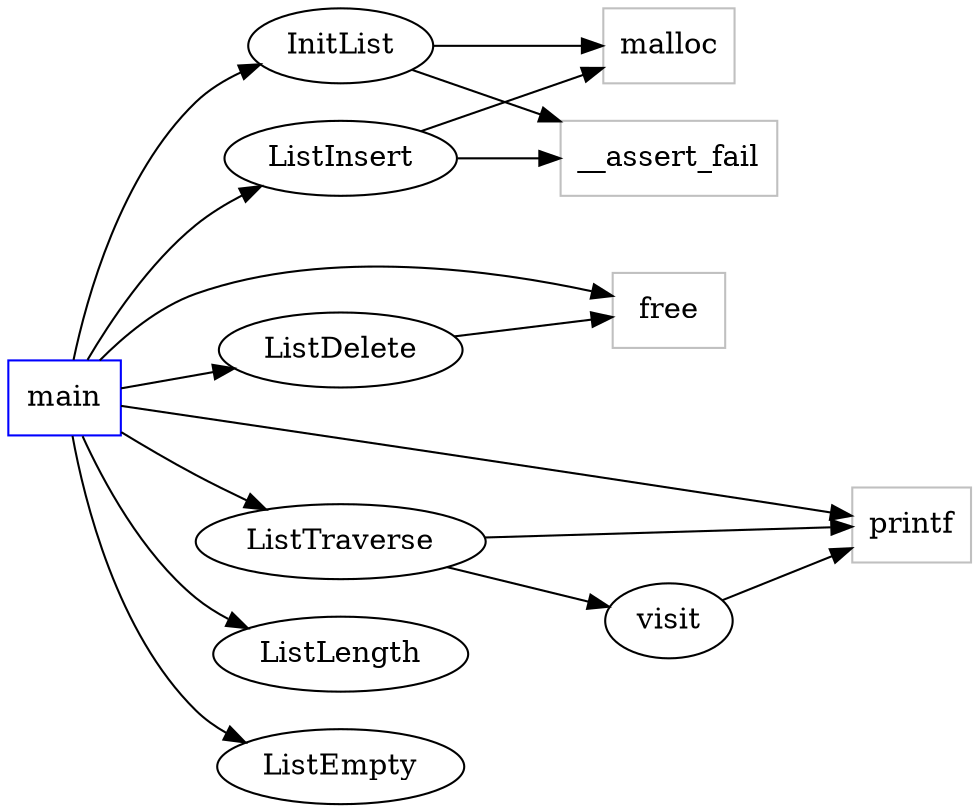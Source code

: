 digraph functioncalls {
rankdir=LR;

main [shape="box", color=blue];
malloc [shape="box", color=grey];
InitList -> malloc;
__assert_fail [shape="box", color=grey];
InitList -> __assert_fail;
free [shape="box", color=grey];
ListDelete -> free;
malloc [shape="box", color=grey];
ListInsert -> malloc;
__assert_fail [shape="box", color=grey];
ListInsert -> __assert_fail;
ListTraverse -> visit;
printf [shape="box", color=grey];
ListTraverse -> printf;
printf [shape="box", color=grey];
main -> printf;
main -> InitList;
main -> ListLength;
main -> ListInsert;
main -> ListTraverse;
main -> ListEmpty;
main -> ListDelete;
free [shape="box", color=grey];
main -> free;
printf [shape="box", color=grey];
visit -> printf;
}

